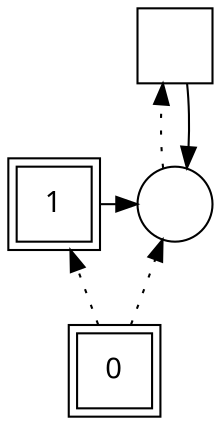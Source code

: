 digraph G {
rankdir = BT;
Node [ fontname="Arial Unicode Multicast"];
Player		[ label="1" shape=square peripheries=2];
Ground		[ label="0" shape=square peripheries=2];
Sausage		[ label="" shape=circle];
Island		[ label="" shape=square];
{rank=same; Player,Sausage};
	"Ground" -> "Player" [style=dotted ];
	"Player" -> "Sausage" [constraint=false];
	"Ground" -> "Sausage" [style=dotted ];
	"Sausage" -> "Island" [style=dotted ];
	"Island" -> "Sausage" [constraint=false];
}
